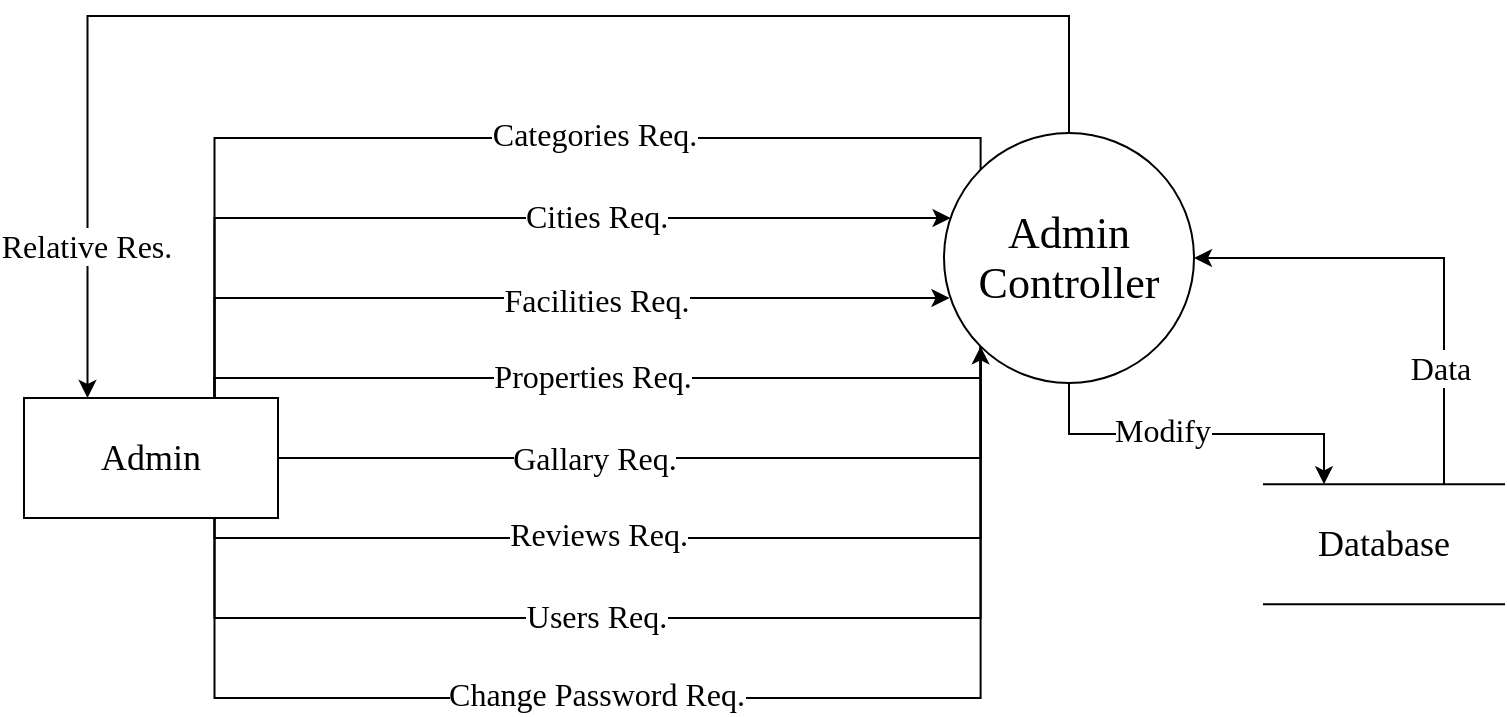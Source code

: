 <mxfile version="17.2.3" type="device"><diagram id="HeBkzXPH-GdMvk_lJBK_" name="Page-1"><mxGraphModel dx="1106" dy="653" grid="1" gridSize="10" guides="1" tooltips="1" connect="1" arrows="1" fold="1" page="1" pageScale="1" pageWidth="827" pageHeight="1169" background="none" math="0" shadow="0"><root><mxCell id="0"/><mxCell id="1" parent="0"/><mxCell id="BqYi-7KlmJjC_ldGRCwt-48" style="edgeStyle=elbowEdgeStyle;rounded=0;sketch=0;jumpStyle=none;jumpSize=6;orthogonalLoop=1;jettySize=auto;elbow=vertical;html=1;entryX=0.25;entryY=0;entryDx=0;entryDy=0;shadow=0;fontSize=16;endArrow=classic;endFill=1;strokeColor=default;strokeWidth=1;fontFamily=Times New Roman;" parent="1" source="6l1TLSjAQP7HA2U_qRRk-7" target="6l1TLSjAQP7HA2U_qRRk-20" edge="1"><mxGeometry relative="1" as="geometry"/></mxCell><mxCell id="BqYi-7KlmJjC_ldGRCwt-55" value="Modify" style="edgeLabel;html=1;align=center;verticalAlign=middle;resizable=0;points=[];fontSize=16;fontFamily=Times New Roman;" parent="BqYi-7KlmJjC_ldGRCwt-48" vertex="1" connectable="0"><mxGeometry x="-0.196" y="2" relative="1" as="geometry"><mxPoint as="offset"/></mxGeometry></mxCell><mxCell id="BqYi-7KlmJjC_ldGRCwt-71" style="edgeStyle=elbowEdgeStyle;rounded=0;sketch=0;jumpStyle=none;jumpSize=6;orthogonalLoop=1;jettySize=auto;elbow=vertical;html=1;shadow=0;fontSize=16;endArrow=classic;endFill=1;strokeColor=default;strokeWidth=1;entryX=0.25;entryY=0;entryDx=0;entryDy=0;fontFamily=Times New Roman;" parent="1" source="6l1TLSjAQP7HA2U_qRRk-7" target="6l1TLSjAQP7HA2U_qRRk-10" edge="1"><mxGeometry relative="1" as="geometry"><Array as="points"><mxPoint x="330" y="140"/><mxPoint x="350" y="160"/><mxPoint x="380" y="120"/><mxPoint x="470" y="80"/></Array></mxGeometry></mxCell><mxCell id="BqYi-7KlmJjC_ldGRCwt-73" value="Relative Res." style="edgeLabel;html=1;align=center;verticalAlign=middle;resizable=0;points=[];fontSize=16;fontFamily=Times New Roman;" parent="BqYi-7KlmJjC_ldGRCwt-71" vertex="1" connectable="0"><mxGeometry x="0.794" y="-1" relative="1" as="geometry"><mxPoint as="offset"/></mxGeometry></mxCell><mxCell id="6l1TLSjAQP7HA2U_qRRk-7" value="&lt;p&gt;&lt;span style=&quot;font-size: 22px ; line-height: 1.1&quot;&gt;Admin Controller&lt;/span&gt;&lt;/p&gt;" style="ellipse;whiteSpace=wrap;html=1;aspect=fixed;shadow=0;sketch=0;rotation=0;fontFamily=Times New Roman;" parent="1" vertex="1"><mxGeometry x="504" y="198.5" width="125" height="125" as="geometry"/></mxCell><mxCell id="6l1TLSjAQP7HA2U_qRRk-10" value="&lt;font style=&quot;font-size: 18px&quot;&gt;Admin&lt;/font&gt;" style="rounded=0;whiteSpace=wrap;html=1;fontFamily=Times New Roman;" parent="1" vertex="1"><mxGeometry x="44" y="331" width="127" height="60" as="geometry"/></mxCell><mxCell id="BqYi-7KlmJjC_ldGRCwt-51" style="edgeStyle=elbowEdgeStyle;rounded=0;sketch=0;jumpStyle=none;jumpSize=6;orthogonalLoop=1;jettySize=auto;elbow=vertical;html=1;exitX=0.75;exitY=0;exitDx=0;exitDy=0;entryX=1;entryY=0.5;entryDx=0;entryDy=0;shadow=0;fontSize=16;endArrow=classic;endFill=1;strokeColor=default;strokeWidth=1;fontFamily=Times New Roman;" parent="1" source="6l1TLSjAQP7HA2U_qRRk-20" target="6l1TLSjAQP7HA2U_qRRk-7" edge="1"><mxGeometry relative="1" as="geometry"><Array as="points"><mxPoint x="704" y="261"/></Array></mxGeometry></mxCell><mxCell id="BqYi-7KlmJjC_ldGRCwt-57" value="Data" style="edgeLabel;html=1;align=center;verticalAlign=middle;resizable=0;points=[];fontSize=16;fontFamily=Times New Roman;" parent="BqYi-7KlmJjC_ldGRCwt-51" vertex="1" connectable="0"><mxGeometry x="-0.508" y="2" relative="1" as="geometry"><mxPoint as="offset"/></mxGeometry></mxCell><mxCell id="6l1TLSjAQP7HA2U_qRRk-20" value="&lt;font style=&quot;font-size: 18px&quot;&gt;Database&lt;/font&gt;" style="shape=partialRectangle;whiteSpace=wrap;html=1;left=0;right=0;fillColor=default;rounded=0;shadow=0;glass=0;sketch=0;fontFamily=Times New Roman;fontSize=16;gradientColor=none;" parent="1" vertex="1"><mxGeometry x="664" y="374.13" width="120" height="60" as="geometry"/></mxCell><mxCell id="BqYi-7KlmJjC_ldGRCwt-30" style="edgeStyle=elbowEdgeStyle;rounded=0;sketch=0;jumpStyle=none;jumpSize=6;orthogonalLoop=1;jettySize=auto;elbow=vertical;html=1;shadow=0;fontSize=16;endArrow=classic;endFill=1;strokeColor=default;strokeWidth=1;exitX=0.75;exitY=0;exitDx=0;exitDy=0;fontFamily=Times New Roman;" parent="1" source="6l1TLSjAQP7HA2U_qRRk-10" target="6l1TLSjAQP7HA2U_qRRk-7" edge="1"><mxGeometry relative="1" as="geometry"><Array as="points"><mxPoint x="344" y="241"/></Array><mxPoint x="229" y="347.88" as="sourcePoint"/><mxPoint x="440" y="250" as="targetPoint"/></mxGeometry></mxCell><mxCell id="BqYi-7KlmJjC_ldGRCwt-62" value="Cities Req." style="edgeLabel;html=1;align=center;verticalAlign=middle;resizable=0;points=[];fontSize=16;fontFamily=Times New Roman;" parent="BqYi-7KlmJjC_ldGRCwt-30" vertex="1" connectable="0"><mxGeometry x="0.382" y="1" relative="1" as="geometry"><mxPoint x="-36" as="offset"/></mxGeometry></mxCell><mxCell id="BqYi-7KlmJjC_ldGRCwt-32" style="edgeStyle=elbowEdgeStyle;rounded=0;sketch=0;jumpStyle=none;jumpSize=6;orthogonalLoop=1;jettySize=auto;elbow=vertical;html=1;entryX=0;entryY=0;entryDx=0;entryDy=0;shadow=0;fontSize=16;endArrow=none;endFill=0;strokeColor=default;strokeWidth=1;exitX=0.75;exitY=0;exitDx=0;exitDy=0;fontFamily=Times New Roman;" parent="1" source="6l1TLSjAQP7HA2U_qRRk-10" target="6l1TLSjAQP7HA2U_qRRk-7" edge="1"><mxGeometry relative="1" as="geometry"><Array as="points"><mxPoint x="354" y="201"/></Array><mxPoint x="229" y="347.88" as="sourcePoint"/><mxPoint x="459" y="247.88" as="targetPoint"/></mxGeometry></mxCell><mxCell id="BqYi-7KlmJjC_ldGRCwt-61" value="Categories Req." style="edgeLabel;html=1;align=center;verticalAlign=middle;resizable=0;points=[];fontSize=16;fontFamily=Times New Roman;" parent="BqYi-7KlmJjC_ldGRCwt-32" vertex="1" connectable="0"><mxGeometry x="0.074" relative="1" as="geometry"><mxPoint x="35" y="-2" as="offset"/></mxGeometry></mxCell><mxCell id="BqYi-7KlmJjC_ldGRCwt-33" style="edgeStyle=elbowEdgeStyle;rounded=0;sketch=0;jumpStyle=none;jumpSize=6;orthogonalLoop=1;jettySize=auto;elbow=vertical;html=1;entryX=0.022;entryY=0.663;entryDx=0;entryDy=0;shadow=0;fontSize=16;endArrow=classic;endFill=1;strokeColor=default;strokeWidth=1;exitX=0.75;exitY=0;exitDx=0;exitDy=0;entryPerimeter=0;fontFamily=Times New Roman;" parent="1" source="6l1TLSjAQP7HA2U_qRRk-10" target="6l1TLSjAQP7HA2U_qRRk-7" edge="1"><mxGeometry relative="1" as="geometry"><Array as="points"><mxPoint x="354" y="281"/></Array><mxPoint x="229" y="347.88" as="sourcePoint"/><mxPoint x="459" y="274.13" as="targetPoint"/></mxGeometry></mxCell><mxCell id="BqYi-7KlmJjC_ldGRCwt-63" value="Facilities Req." style="edgeLabel;html=1;align=center;verticalAlign=middle;resizable=0;points=[];fontSize=16;fontFamily=Times New Roman;" parent="BqYi-7KlmJjC_ldGRCwt-33" vertex="1" connectable="0"><mxGeometry x="0.458" y="-1" relative="1" as="geometry"><mxPoint x="-64" as="offset"/></mxGeometry></mxCell><mxCell id="BqYi-7KlmJjC_ldGRCwt-34" style="edgeStyle=elbowEdgeStyle;rounded=0;sketch=0;jumpStyle=none;jumpSize=6;orthogonalLoop=1;jettySize=auto;elbow=vertical;html=1;entryX=0;entryY=1;entryDx=0;entryDy=0;shadow=0;fontSize=16;endArrow=none;endFill=0;strokeColor=default;strokeWidth=1;exitX=0.75;exitY=0;exitDx=0;exitDy=0;fontFamily=Times New Roman;" parent="1" source="6l1TLSjAQP7HA2U_qRRk-10" target="6l1TLSjAQP7HA2U_qRRk-7" edge="1"><mxGeometry relative="1" as="geometry"><Array as="points"><mxPoint x="354" y="321"/></Array><mxPoint x="229" y="347.88" as="sourcePoint"/><mxPoint x="459" y="274.13" as="targetPoint"/></mxGeometry></mxCell><mxCell id="BqYi-7KlmJjC_ldGRCwt-64" value="Properties Req." style="edgeLabel;html=1;align=center;verticalAlign=middle;resizable=0;points=[];fontSize=16;fontFamily=Times New Roman;" parent="BqYi-7KlmJjC_ldGRCwt-34" vertex="1" connectable="0"><mxGeometry x="0.07" relative="1" as="geometry"><mxPoint x="-20" y="-1" as="offset"/></mxGeometry></mxCell><mxCell id="BqYi-7KlmJjC_ldGRCwt-36" style="edgeStyle=elbowEdgeStyle;rounded=0;sketch=0;jumpStyle=none;jumpSize=6;orthogonalLoop=1;jettySize=auto;elbow=vertical;html=1;entryX=0;entryY=1;entryDx=0;entryDy=0;shadow=0;fontSize=16;endArrow=none;endFill=0;strokeColor=default;strokeWidth=1;exitX=1;exitY=0.5;exitDx=0;exitDy=0;fontFamily=Times New Roman;" parent="1" source="6l1TLSjAQP7HA2U_qRRk-10" target="6l1TLSjAQP7HA2U_qRRk-7" edge="1"><mxGeometry relative="1" as="geometry"><Array as="points"><mxPoint x="364" y="361"/></Array><mxPoint x="243.994" y="361" as="sourcePoint"/><mxPoint x="459" y="274.13" as="targetPoint"/></mxGeometry></mxCell><mxCell id="BqYi-7KlmJjC_ldGRCwt-65" value="Gallary Req." style="edgeLabel;html=1;align=center;verticalAlign=middle;resizable=0;points=[];fontSize=16;fontFamily=Times New Roman;" parent="BqYi-7KlmJjC_ldGRCwt-36" vertex="1" connectable="0"><mxGeometry x="-0.208" relative="1" as="geometry"><mxPoint x="-3" as="offset"/></mxGeometry></mxCell><mxCell id="BqYi-7KlmJjC_ldGRCwt-38" style="edgeStyle=elbowEdgeStyle;rounded=0;sketch=0;jumpStyle=none;jumpSize=6;orthogonalLoop=1;jettySize=auto;elbow=vertical;html=1;entryX=0;entryY=1;entryDx=0;entryDy=0;shadow=0;fontSize=16;endArrow=none;endFill=0;strokeColor=default;strokeWidth=1;exitX=0.75;exitY=1;exitDx=0;exitDy=0;fontFamily=Times New Roman;" parent="1" source="6l1TLSjAQP7HA2U_qRRk-10" target="6l1TLSjAQP7HA2U_qRRk-7" edge="1"><mxGeometry relative="1" as="geometry"><Array as="points"><mxPoint x="374" y="401"/></Array><mxPoint x="229" y="374.13" as="sourcePoint"/><mxPoint x="459" y="274.13" as="targetPoint"/></mxGeometry></mxCell><mxCell id="BqYi-7KlmJjC_ldGRCwt-66" value="Reviews Req." style="edgeLabel;html=1;align=center;verticalAlign=middle;resizable=0;points=[];fontSize=16;fontFamily=Times New Roman;" parent="BqYi-7KlmJjC_ldGRCwt-38" vertex="1" connectable="0"><mxGeometry x="-0.117" y="2" relative="1" as="geometry"><mxPoint x="-15" as="offset"/></mxGeometry></mxCell><mxCell id="BqYi-7KlmJjC_ldGRCwt-39" style="edgeStyle=elbowEdgeStyle;rounded=0;sketch=0;jumpStyle=none;jumpSize=6;orthogonalLoop=1;jettySize=auto;elbow=vertical;html=1;entryX=0;entryY=1;entryDx=0;entryDy=0;shadow=0;fontSize=16;endArrow=none;endFill=0;strokeColor=default;strokeWidth=1;exitX=0.75;exitY=1;exitDx=0;exitDy=0;fontFamily=Times New Roman;" parent="1" source="6l1TLSjAQP7HA2U_qRRk-10" target="6l1TLSjAQP7HA2U_qRRk-7" edge="1"><mxGeometry relative="1" as="geometry"><Array as="points"><mxPoint x="404" y="441"/></Array><mxPoint x="229" y="374.13" as="sourcePoint"/><mxPoint x="459" y="274.13" as="targetPoint"/></mxGeometry></mxCell><mxCell id="BqYi-7KlmJjC_ldGRCwt-67" value="Users Req." style="edgeLabel;html=1;align=center;verticalAlign=middle;resizable=0;points=[];fontSize=16;fontFamily=Times New Roman;" parent="BqYi-7KlmJjC_ldGRCwt-39" vertex="1" connectable="0"><mxGeometry x="-0.144" y="1" relative="1" as="geometry"><mxPoint x="-3" as="offset"/></mxGeometry></mxCell><mxCell id="BqYi-7KlmJjC_ldGRCwt-40" style="edgeStyle=elbowEdgeStyle;rounded=0;sketch=0;jumpStyle=none;jumpSize=6;orthogonalLoop=1;jettySize=auto;elbow=vertical;html=1;entryX=0;entryY=1;entryDx=0;entryDy=0;shadow=0;fontSize=16;endArrow=classic;endFill=1;strokeColor=default;strokeWidth=1;exitX=0.75;exitY=1;exitDx=0;exitDy=0;fontFamily=Times New Roman;" parent="1" source="6l1TLSjAQP7HA2U_qRRk-10" target="6l1TLSjAQP7HA2U_qRRk-7" edge="1"><mxGeometry relative="1" as="geometry"><Array as="points"><mxPoint x="404" y="481"/></Array><mxPoint x="229" y="374.13" as="sourcePoint"/><mxPoint x="459" y="274.13" as="targetPoint"/></mxGeometry></mxCell><mxCell id="BqYi-7KlmJjC_ldGRCwt-68" value="Change Password Req." style="edgeLabel;html=1;align=center;verticalAlign=middle;resizable=0;points=[];fontSize=16;fontFamily=Times New Roman;" parent="BqYi-7KlmJjC_ldGRCwt-40" vertex="1" connectable="0"><mxGeometry x="-0.086" y="2" relative="1" as="geometry"><mxPoint x="-16" as="offset"/></mxGeometry></mxCell></root></mxGraphModel></diagram></mxfile>